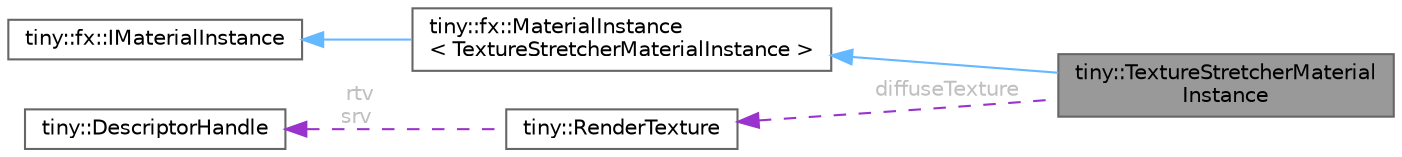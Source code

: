 digraph "tiny::TextureStretcherMaterialInstance"
{
 // LATEX_PDF_SIZE
  bgcolor="transparent";
  edge [fontname=Helvetica,fontsize=10,labelfontname=Helvetica,labelfontsize=10];
  node [fontname=Helvetica,fontsize=10,shape=box,height=0.2,width=0.4];
  rankdir="LR";
  Node1 [id="Node000001",label="tiny::TextureStretcherMaterial\lInstance",height=0.2,width=0.4,color="gray40", fillcolor="grey60", style="filled", fontcolor="black",tooltip=" "];
  Node2 -> Node1 [id="edge1_Node000001_Node000002",dir="back",color="steelblue1",style="solid",tooltip=" "];
  Node2 [id="Node000002",label="tiny::fx::MaterialInstance\l\< TextureStretcherMaterialInstance \>",height=0.2,width=0.4,color="gray40", fillcolor="white", style="filled",URL="$structtiny_1_1fx_1_1_material_instance.html",tooltip=" "];
  Node3 -> Node2 [id="edge2_Node000002_Node000003",dir="back",color="steelblue1",style="solid",tooltip=" "];
  Node3 [id="Node000003",label="tiny::fx::IMaterialInstance",height=0.2,width=0.4,color="gray40", fillcolor="white", style="filled",URL="$structtiny_1_1fx_1_1_i_material_instance.html",tooltip=" "];
  Node4 -> Node1 [id="edge3_Node000001_Node000004",dir="back",color="darkorchid3",style="dashed",tooltip=" ",label=" diffuseTexture",fontcolor="grey" ];
  Node4 [id="Node000004",label="tiny::RenderTexture",height=0.2,width=0.4,color="gray40", fillcolor="white", style="filled",URL="$structtiny_1_1_render_texture.html",tooltip=" "];
  Node5 -> Node4 [id="edge4_Node000004_Node000005",dir="back",color="darkorchid3",style="dashed",tooltip=" ",label=" rtv\nsrv",fontcolor="grey" ];
  Node5 [id="Node000005",label="tiny::DescriptorHandle",height=0.2,width=0.4,color="gray40", fillcolor="white", style="filled",URL="$classtiny_1_1_descriptor_handle.html",tooltip=" "];
}
